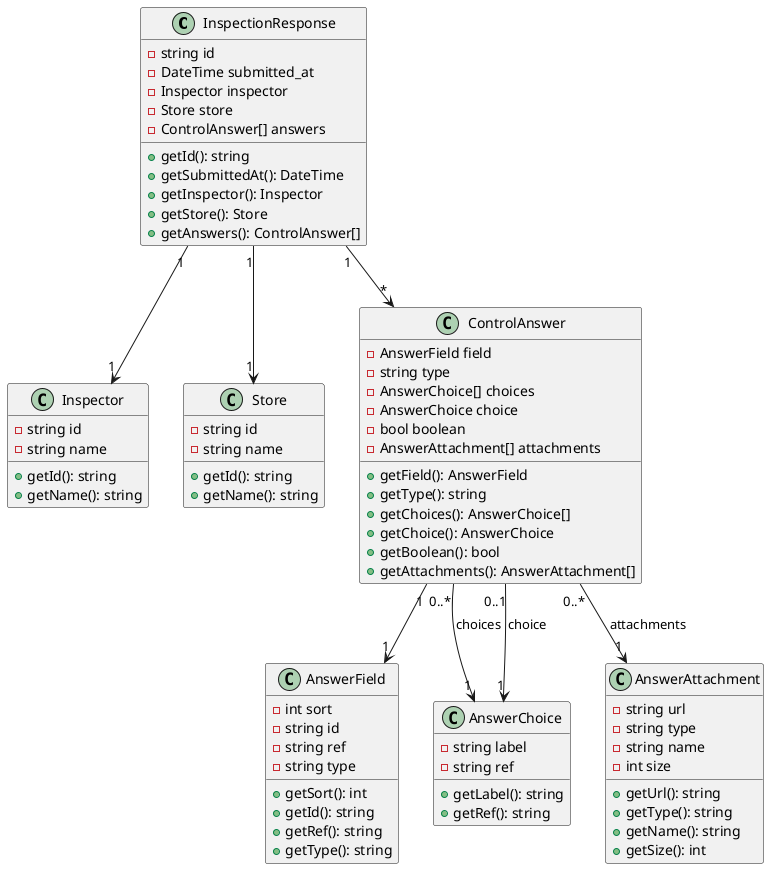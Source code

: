 @startuml

class InspectionResponse {
  - string id
  - DateTime submitted_at
  - Inspector inspector
  - Store store
  - ControlAnswer[] answers
  + getId(): string
  + getSubmittedAt(): DateTime
  + getInspector(): Inspector
  + getStore(): Store
  + getAnswers(): ControlAnswer[]
}

class Inspector {
  - string id
  - string name
  + getId(): string
  + getName(): string
}

class Store {
  - string id
  - string name
  + getId(): string
  + getName(): string
}

class ControlAnswer {
  - AnswerField field
  - string type
  - AnswerChoice[] choices
  - AnswerChoice choice
  - bool boolean
  - AnswerAttachment[] attachments
  + getField(): AnswerField
  + getType(): string
  + getChoices(): AnswerChoice[]
  + getChoice(): AnswerChoice
  + getBoolean(): bool
  + getAttachments(): AnswerAttachment[]
}

class AnswerField {
  - int sort
  - string id
  - string ref
  - string type
  + getSort(): int
  + getId(): string
  + getRef(): string
  + getType(): string
}

class AnswerChoice {
  - string label
  - string ref
  + getLabel(): string
  + getRef(): string
}

class AnswerAttachment {
  - string url
  - string type
  - string name
  - int size
  + getUrl(): string
  + getType(): string
  + getName(): string
  + getSize(): int
}

InspectionResponse "1" --> "1" Inspector
InspectionResponse "1" --> "1" Store
InspectionResponse "1" --> "*" ControlAnswer
ControlAnswer "1" --> "1" AnswerField
ControlAnswer "0..*" --> "1" AnswerChoice : choices
ControlAnswer "0..1" --> "1" AnswerChoice : choice
ControlAnswer "0..*" --> "1" AnswerAttachment : attachments

@enduml
